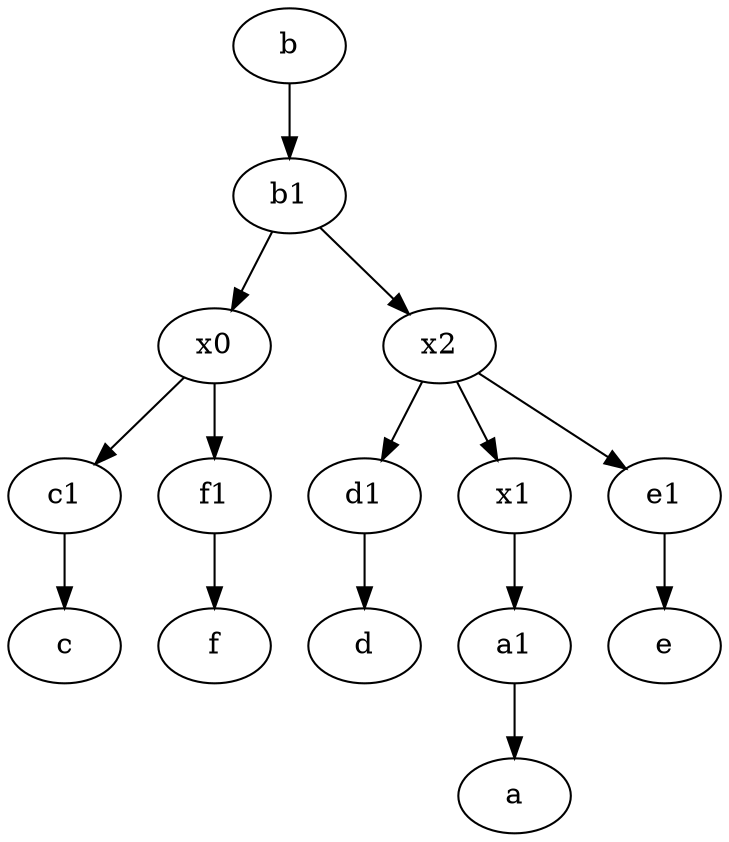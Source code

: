 digraph  {
	c1 [pos="30,15!"];
	b1 [pos="45,20!"];
	x0;
	b [pos="50,20!"];
	a1 [pos="40,15!"];
	d1 [pos="25,30!"];
	x1;
	f1;
	e1 [pos="25,45!"];
	x2;
	e1 -> e;
	x2 -> d1;
	x1 -> a1;
	x2 -> e1;
	a1 -> a;
	x0 -> f1;
	b -> b1;
	b1 -> x0;
	f1 -> f;
	x2 -> x1;
	x0 -> c1;
	c1 -> c;
	d1 -> d;
	b1 -> x2;

	}